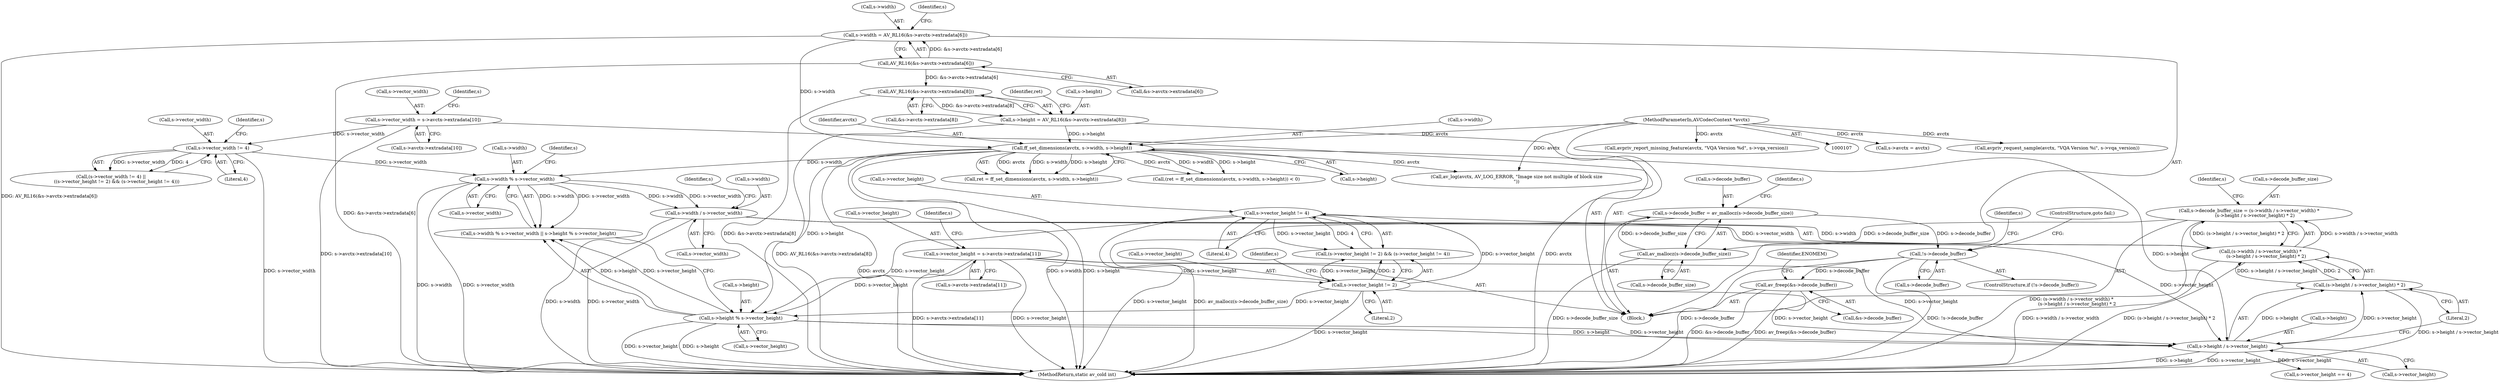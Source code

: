 digraph "0_FFmpeg_02f909dc24b1f05cfbba75077c7707b905e63cd2@API" {
"1000475" [label="(Call,av_freep(&s->decode_buffer))"];
"1000381" [label="(Call,!s->decode_buffer)"];
"1000372" [label="(Call,s->decode_buffer = av_mallocz(s->decode_buffer_size))"];
"1000376" [label="(Call,av_mallocz(s->decode_buffer_size))"];
"1000351" [label="(Call,s->decode_buffer_size = (s->width / s->vector_width) *\n        (s->height / s->vector_height) * 2)"];
"1000355" [label="(Call,(s->width / s->vector_width) *\n        (s->height / s->vector_height) * 2)"];
"1000356" [label="(Call,s->width / s->vector_width)"];
"1000297" [label="(Call,s->width % s->vector_width)"];
"1000216" [label="(Call,ff_set_dimensions(avctx, s->width, s->height))"];
"1000108" [label="(MethodParameterIn,AVCodecContext *avctx)"];
"1000186" [label="(Call,s->width = AV_RL16(&s->avctx->extradata[6]))"];
"1000190" [label="(Call,AV_RL16(&s->avctx->extradata[6]))"];
"1000199" [label="(Call,s->height = AV_RL16(&s->avctx->extradata[8]))"];
"1000203" [label="(Call,AV_RL16(&s->avctx->extradata[8]))"];
"1000276" [label="(Call,s->vector_width != 4)"];
"1000237" [label="(Call,s->vector_width = s->avctx->extradata[10])"];
"1000363" [label="(Call,(s->height / s->vector_height) * 2)"];
"1000364" [label="(Call,s->height / s->vector_height)"];
"1000304" [label="(Call,s->height % s->vector_height)"];
"1000287" [label="(Call,s->vector_height != 4)"];
"1000282" [label="(Call,s->vector_height != 2)"];
"1000248" [label="(Call,s->vector_height = s->avctx->extradata[11])"];
"1000283" [label="(Call,s->vector_height)"];
"1000204" [label="(Call,&s->avctx->extradata[8])"];
"1000190" [label="(Call,AV_RL16(&s->avctx->extradata[6]))"];
"1000288" [label="(Call,s->vector_height)"];
"1000241" [label="(Call,s->avctx->extradata[10])"];
"1000385" [label="(ControlStructure,goto fail;)"];
"1000289" [label="(Identifier,s)"];
"1000275" [label="(Call,(s->vector_width != 4) ||\n        ((s->vector_height != 2) && (s->vector_height != 4)))"];
"1000280" [label="(Literal,4)"];
"1000366" [label="(Identifier,s)"];
"1000476" [label="(Call,&s->decode_buffer)"];
"1000372" [label="(Call,s->decode_buffer = av_mallocz(s->decode_buffer_size))"];
"1000291" [label="(Literal,4)"];
"1000277" [label="(Call,s->vector_width)"];
"1000218" [label="(Call,s->width)"];
"1000200" [label="(Call,s->height)"];
"1000389" [label="(Identifier,s)"];
"1000186" [label="(Call,s->width = AV_RL16(&s->avctx->extradata[6]))"];
"1000252" [label="(Call,s->avctx->extradata[11])"];
"1000368" [label="(Call,s->vector_height)"];
"1000383" [label="(Identifier,s)"];
"1000203" [label="(Call,AV_RL16(&s->avctx->extradata[8]))"];
"1000296" [label="(Call,s->width % s->vector_width || s->height % s->vector_height)"];
"1000286" [label="(Literal,2)"];
"1000380" [label="(ControlStructure,if (!s->decode_buffer))"];
"1000381" [label="(Call,!s->decode_buffer)"];
"1000191" [label="(Call,&s->avctx->extradata[6])"];
"1000357" [label="(Call,s->width)"];
"1000377" [label="(Call,s->decode_buffer_size)"];
"1000120" [label="(Call,s->avctx = avctx)"];
"1000261" [label="(Identifier,s)"];
"1000187" [label="(Call,s->width)"];
"1000250" [label="(Identifier,s)"];
"1000217" [label="(Identifier,avctx)"];
"1000214" [label="(Call,ret = ff_set_dimensions(avctx, s->width, s->height))"];
"1000108" [label="(MethodParameterIn,AVCodecContext *avctx)"];
"1000475" [label="(Call,av_freep(&s->decode_buffer))"];
"1000178" [label="(Call,avpriv_request_sample(avctx, \"VQA Version %i\", s->vqa_version))"];
"1000364" [label="(Call,s->height / s->vector_height)"];
"1000281" [label="(Call,(s->vector_height != 2) && (s->vector_height != 4))"];
"1000248" [label="(Call,s->vector_height = s->avctx->extradata[11])"];
"1000374" [label="(Identifier,s)"];
"1000201" [label="(Identifier,s)"];
"1000363" [label="(Call,(s->height / s->vector_height) * 2)"];
"1000249" [label="(Call,s->vector_height)"];
"1000376" [label="(Call,av_mallocz(s->decode_buffer_size))"];
"1000213" [label="(Call,(ret = ff_set_dimensions(avctx, s->width, s->height)) < 0)"];
"1000301" [label="(Call,s->vector_width)"];
"1000382" [label="(Call,s->decode_buffer)"];
"1000351" [label="(Call,s->decode_buffer_size = (s->width / s->vector_width) *\n        (s->height / s->vector_height) * 2)"];
"1000356" [label="(Call,s->width / s->vector_width)"];
"1000387" [label="(Call,s->vector_height == 4)"];
"1000221" [label="(Call,s->height)"];
"1000306" [label="(Identifier,s)"];
"1000352" [label="(Call,s->decode_buffer_size)"];
"1000373" [label="(Call,s->decode_buffer)"];
"1000483" [label="(MethodReturn,static av_cold int)"];
"1000215" [label="(Identifier,ret)"];
"1000284" [label="(Identifier,s)"];
"1000237" [label="(Call,s->vector_width = s->avctx->extradata[10])"];
"1000482" [label="(Identifier,ENOMEM)"];
"1000298" [label="(Call,s->width)"];
"1000371" [label="(Literal,2)"];
"1000282" [label="(Call,s->vector_height != 2)"];
"1000297" [label="(Call,s->width % s->vector_width)"];
"1000312" [label="(Call,av_log(avctx, AV_LOG_ERROR, \"Image size not multiple of block size\n\"))"];
"1000238" [label="(Call,s->vector_width)"];
"1000109" [label="(Block,)"];
"1000287" [label="(Call,s->vector_height != 4)"];
"1000304" [label="(Call,s->height % s->vector_height)"];
"1000365" [label="(Call,s->height)"];
"1000360" [label="(Call,s->vector_width)"];
"1000308" [label="(Call,s->vector_height)"];
"1000355" [label="(Call,(s->width / s->vector_width) *\n        (s->height / s->vector_height) * 2)"];
"1000216" [label="(Call,ff_set_dimensions(avctx, s->width, s->height))"];
"1000305" [label="(Call,s->height)"];
"1000199" [label="(Call,s->height = AV_RL16(&s->avctx->extradata[8]))"];
"1000276" [label="(Call,s->vector_width != 4)"];
"1000169" [label="(Call,avpriv_report_missing_feature(avctx, \"VQA Version %d\", s->vqa_version))"];
"1000475" -> "1000109"  [label="AST: "];
"1000475" -> "1000476"  [label="CFG: "];
"1000476" -> "1000475"  [label="AST: "];
"1000482" -> "1000475"  [label="CFG: "];
"1000475" -> "1000483"  [label="DDG: &s->decode_buffer"];
"1000475" -> "1000483"  [label="DDG: av_freep(&s->decode_buffer)"];
"1000381" -> "1000475"  [label="DDG: s->decode_buffer"];
"1000381" -> "1000380"  [label="AST: "];
"1000381" -> "1000382"  [label="CFG: "];
"1000382" -> "1000381"  [label="AST: "];
"1000385" -> "1000381"  [label="CFG: "];
"1000389" -> "1000381"  [label="CFG: "];
"1000381" -> "1000483"  [label="DDG: s->decode_buffer"];
"1000381" -> "1000483"  [label="DDG: !s->decode_buffer"];
"1000372" -> "1000381"  [label="DDG: s->decode_buffer"];
"1000372" -> "1000109"  [label="AST: "];
"1000372" -> "1000376"  [label="CFG: "];
"1000373" -> "1000372"  [label="AST: "];
"1000376" -> "1000372"  [label="AST: "];
"1000383" -> "1000372"  [label="CFG: "];
"1000372" -> "1000483"  [label="DDG: av_mallocz(s->decode_buffer_size)"];
"1000376" -> "1000372"  [label="DDG: s->decode_buffer_size"];
"1000376" -> "1000377"  [label="CFG: "];
"1000377" -> "1000376"  [label="AST: "];
"1000376" -> "1000483"  [label="DDG: s->decode_buffer_size"];
"1000351" -> "1000376"  [label="DDG: s->decode_buffer_size"];
"1000351" -> "1000109"  [label="AST: "];
"1000351" -> "1000355"  [label="CFG: "];
"1000352" -> "1000351"  [label="AST: "];
"1000355" -> "1000351"  [label="AST: "];
"1000374" -> "1000351"  [label="CFG: "];
"1000351" -> "1000483"  [label="DDG: (s->width / s->vector_width) *\n        (s->height / s->vector_height) * 2"];
"1000355" -> "1000351"  [label="DDG: s->width / s->vector_width"];
"1000355" -> "1000351"  [label="DDG: (s->height / s->vector_height) * 2"];
"1000355" -> "1000363"  [label="CFG: "];
"1000356" -> "1000355"  [label="AST: "];
"1000363" -> "1000355"  [label="AST: "];
"1000355" -> "1000483"  [label="DDG: s->width / s->vector_width"];
"1000355" -> "1000483"  [label="DDG: (s->height / s->vector_height) * 2"];
"1000356" -> "1000355"  [label="DDG: s->width"];
"1000356" -> "1000355"  [label="DDG: s->vector_width"];
"1000363" -> "1000355"  [label="DDG: s->height / s->vector_height"];
"1000363" -> "1000355"  [label="DDG: 2"];
"1000356" -> "1000360"  [label="CFG: "];
"1000357" -> "1000356"  [label="AST: "];
"1000360" -> "1000356"  [label="AST: "];
"1000366" -> "1000356"  [label="CFG: "];
"1000356" -> "1000483"  [label="DDG: s->width"];
"1000356" -> "1000483"  [label="DDG: s->vector_width"];
"1000297" -> "1000356"  [label="DDG: s->width"];
"1000297" -> "1000356"  [label="DDG: s->vector_width"];
"1000297" -> "1000296"  [label="AST: "];
"1000297" -> "1000301"  [label="CFG: "];
"1000298" -> "1000297"  [label="AST: "];
"1000301" -> "1000297"  [label="AST: "];
"1000306" -> "1000297"  [label="CFG: "];
"1000296" -> "1000297"  [label="CFG: "];
"1000297" -> "1000483"  [label="DDG: s->width"];
"1000297" -> "1000483"  [label="DDG: s->vector_width"];
"1000297" -> "1000296"  [label="DDG: s->width"];
"1000297" -> "1000296"  [label="DDG: s->vector_width"];
"1000216" -> "1000297"  [label="DDG: s->width"];
"1000276" -> "1000297"  [label="DDG: s->vector_width"];
"1000216" -> "1000214"  [label="AST: "];
"1000216" -> "1000221"  [label="CFG: "];
"1000217" -> "1000216"  [label="AST: "];
"1000218" -> "1000216"  [label="AST: "];
"1000221" -> "1000216"  [label="AST: "];
"1000214" -> "1000216"  [label="CFG: "];
"1000216" -> "1000483"  [label="DDG: s->height"];
"1000216" -> "1000483"  [label="DDG: avctx"];
"1000216" -> "1000483"  [label="DDG: s->width"];
"1000216" -> "1000213"  [label="DDG: avctx"];
"1000216" -> "1000213"  [label="DDG: s->width"];
"1000216" -> "1000213"  [label="DDG: s->height"];
"1000216" -> "1000214"  [label="DDG: avctx"];
"1000216" -> "1000214"  [label="DDG: s->width"];
"1000216" -> "1000214"  [label="DDG: s->height"];
"1000108" -> "1000216"  [label="DDG: avctx"];
"1000186" -> "1000216"  [label="DDG: s->width"];
"1000199" -> "1000216"  [label="DDG: s->height"];
"1000216" -> "1000304"  [label="DDG: s->height"];
"1000216" -> "1000312"  [label="DDG: avctx"];
"1000216" -> "1000364"  [label="DDG: s->height"];
"1000108" -> "1000107"  [label="AST: "];
"1000108" -> "1000483"  [label="DDG: avctx"];
"1000108" -> "1000120"  [label="DDG: avctx"];
"1000108" -> "1000169"  [label="DDG: avctx"];
"1000108" -> "1000178"  [label="DDG: avctx"];
"1000108" -> "1000312"  [label="DDG: avctx"];
"1000186" -> "1000109"  [label="AST: "];
"1000186" -> "1000190"  [label="CFG: "];
"1000187" -> "1000186"  [label="AST: "];
"1000190" -> "1000186"  [label="AST: "];
"1000201" -> "1000186"  [label="CFG: "];
"1000186" -> "1000483"  [label="DDG: AV_RL16(&s->avctx->extradata[6])"];
"1000190" -> "1000186"  [label="DDG: &s->avctx->extradata[6]"];
"1000190" -> "1000191"  [label="CFG: "];
"1000191" -> "1000190"  [label="AST: "];
"1000190" -> "1000483"  [label="DDG: &s->avctx->extradata[6]"];
"1000190" -> "1000203"  [label="DDG: &s->avctx->extradata[6]"];
"1000199" -> "1000109"  [label="AST: "];
"1000199" -> "1000203"  [label="CFG: "];
"1000200" -> "1000199"  [label="AST: "];
"1000203" -> "1000199"  [label="AST: "];
"1000215" -> "1000199"  [label="CFG: "];
"1000199" -> "1000483"  [label="DDG: AV_RL16(&s->avctx->extradata[8])"];
"1000203" -> "1000199"  [label="DDG: &s->avctx->extradata[8]"];
"1000203" -> "1000204"  [label="CFG: "];
"1000204" -> "1000203"  [label="AST: "];
"1000203" -> "1000483"  [label="DDG: &s->avctx->extradata[8]"];
"1000276" -> "1000275"  [label="AST: "];
"1000276" -> "1000280"  [label="CFG: "];
"1000277" -> "1000276"  [label="AST: "];
"1000280" -> "1000276"  [label="AST: "];
"1000284" -> "1000276"  [label="CFG: "];
"1000275" -> "1000276"  [label="CFG: "];
"1000276" -> "1000483"  [label="DDG: s->vector_width"];
"1000276" -> "1000275"  [label="DDG: s->vector_width"];
"1000276" -> "1000275"  [label="DDG: 4"];
"1000237" -> "1000276"  [label="DDG: s->vector_width"];
"1000237" -> "1000109"  [label="AST: "];
"1000237" -> "1000241"  [label="CFG: "];
"1000238" -> "1000237"  [label="AST: "];
"1000241" -> "1000237"  [label="AST: "];
"1000250" -> "1000237"  [label="CFG: "];
"1000237" -> "1000483"  [label="DDG: s->avctx->extradata[10]"];
"1000363" -> "1000371"  [label="CFG: "];
"1000364" -> "1000363"  [label="AST: "];
"1000371" -> "1000363"  [label="AST: "];
"1000363" -> "1000483"  [label="DDG: s->height / s->vector_height"];
"1000364" -> "1000363"  [label="DDG: s->height"];
"1000364" -> "1000363"  [label="DDG: s->vector_height"];
"1000364" -> "1000368"  [label="CFG: "];
"1000365" -> "1000364"  [label="AST: "];
"1000368" -> "1000364"  [label="AST: "];
"1000371" -> "1000364"  [label="CFG: "];
"1000364" -> "1000483"  [label="DDG: s->height"];
"1000364" -> "1000483"  [label="DDG: s->vector_height"];
"1000304" -> "1000364"  [label="DDG: s->height"];
"1000304" -> "1000364"  [label="DDG: s->vector_height"];
"1000287" -> "1000364"  [label="DDG: s->vector_height"];
"1000248" -> "1000364"  [label="DDG: s->vector_height"];
"1000282" -> "1000364"  [label="DDG: s->vector_height"];
"1000364" -> "1000387"  [label="DDG: s->vector_height"];
"1000304" -> "1000296"  [label="AST: "];
"1000304" -> "1000308"  [label="CFG: "];
"1000305" -> "1000304"  [label="AST: "];
"1000308" -> "1000304"  [label="AST: "];
"1000296" -> "1000304"  [label="CFG: "];
"1000304" -> "1000483"  [label="DDG: s->height"];
"1000304" -> "1000483"  [label="DDG: s->vector_height"];
"1000304" -> "1000296"  [label="DDG: s->height"];
"1000304" -> "1000296"  [label="DDG: s->vector_height"];
"1000287" -> "1000304"  [label="DDG: s->vector_height"];
"1000282" -> "1000304"  [label="DDG: s->vector_height"];
"1000248" -> "1000304"  [label="DDG: s->vector_height"];
"1000287" -> "1000281"  [label="AST: "];
"1000287" -> "1000291"  [label="CFG: "];
"1000288" -> "1000287"  [label="AST: "];
"1000291" -> "1000287"  [label="AST: "];
"1000281" -> "1000287"  [label="CFG: "];
"1000287" -> "1000483"  [label="DDG: s->vector_height"];
"1000287" -> "1000281"  [label="DDG: s->vector_height"];
"1000287" -> "1000281"  [label="DDG: 4"];
"1000282" -> "1000287"  [label="DDG: s->vector_height"];
"1000282" -> "1000281"  [label="AST: "];
"1000282" -> "1000286"  [label="CFG: "];
"1000283" -> "1000282"  [label="AST: "];
"1000286" -> "1000282"  [label="AST: "];
"1000289" -> "1000282"  [label="CFG: "];
"1000281" -> "1000282"  [label="CFG: "];
"1000282" -> "1000483"  [label="DDG: s->vector_height"];
"1000282" -> "1000281"  [label="DDG: s->vector_height"];
"1000282" -> "1000281"  [label="DDG: 2"];
"1000248" -> "1000282"  [label="DDG: s->vector_height"];
"1000248" -> "1000109"  [label="AST: "];
"1000248" -> "1000252"  [label="CFG: "];
"1000249" -> "1000248"  [label="AST: "];
"1000252" -> "1000248"  [label="AST: "];
"1000261" -> "1000248"  [label="CFG: "];
"1000248" -> "1000483"  [label="DDG: s->avctx->extradata[11]"];
"1000248" -> "1000483"  [label="DDG: s->vector_height"];
}
